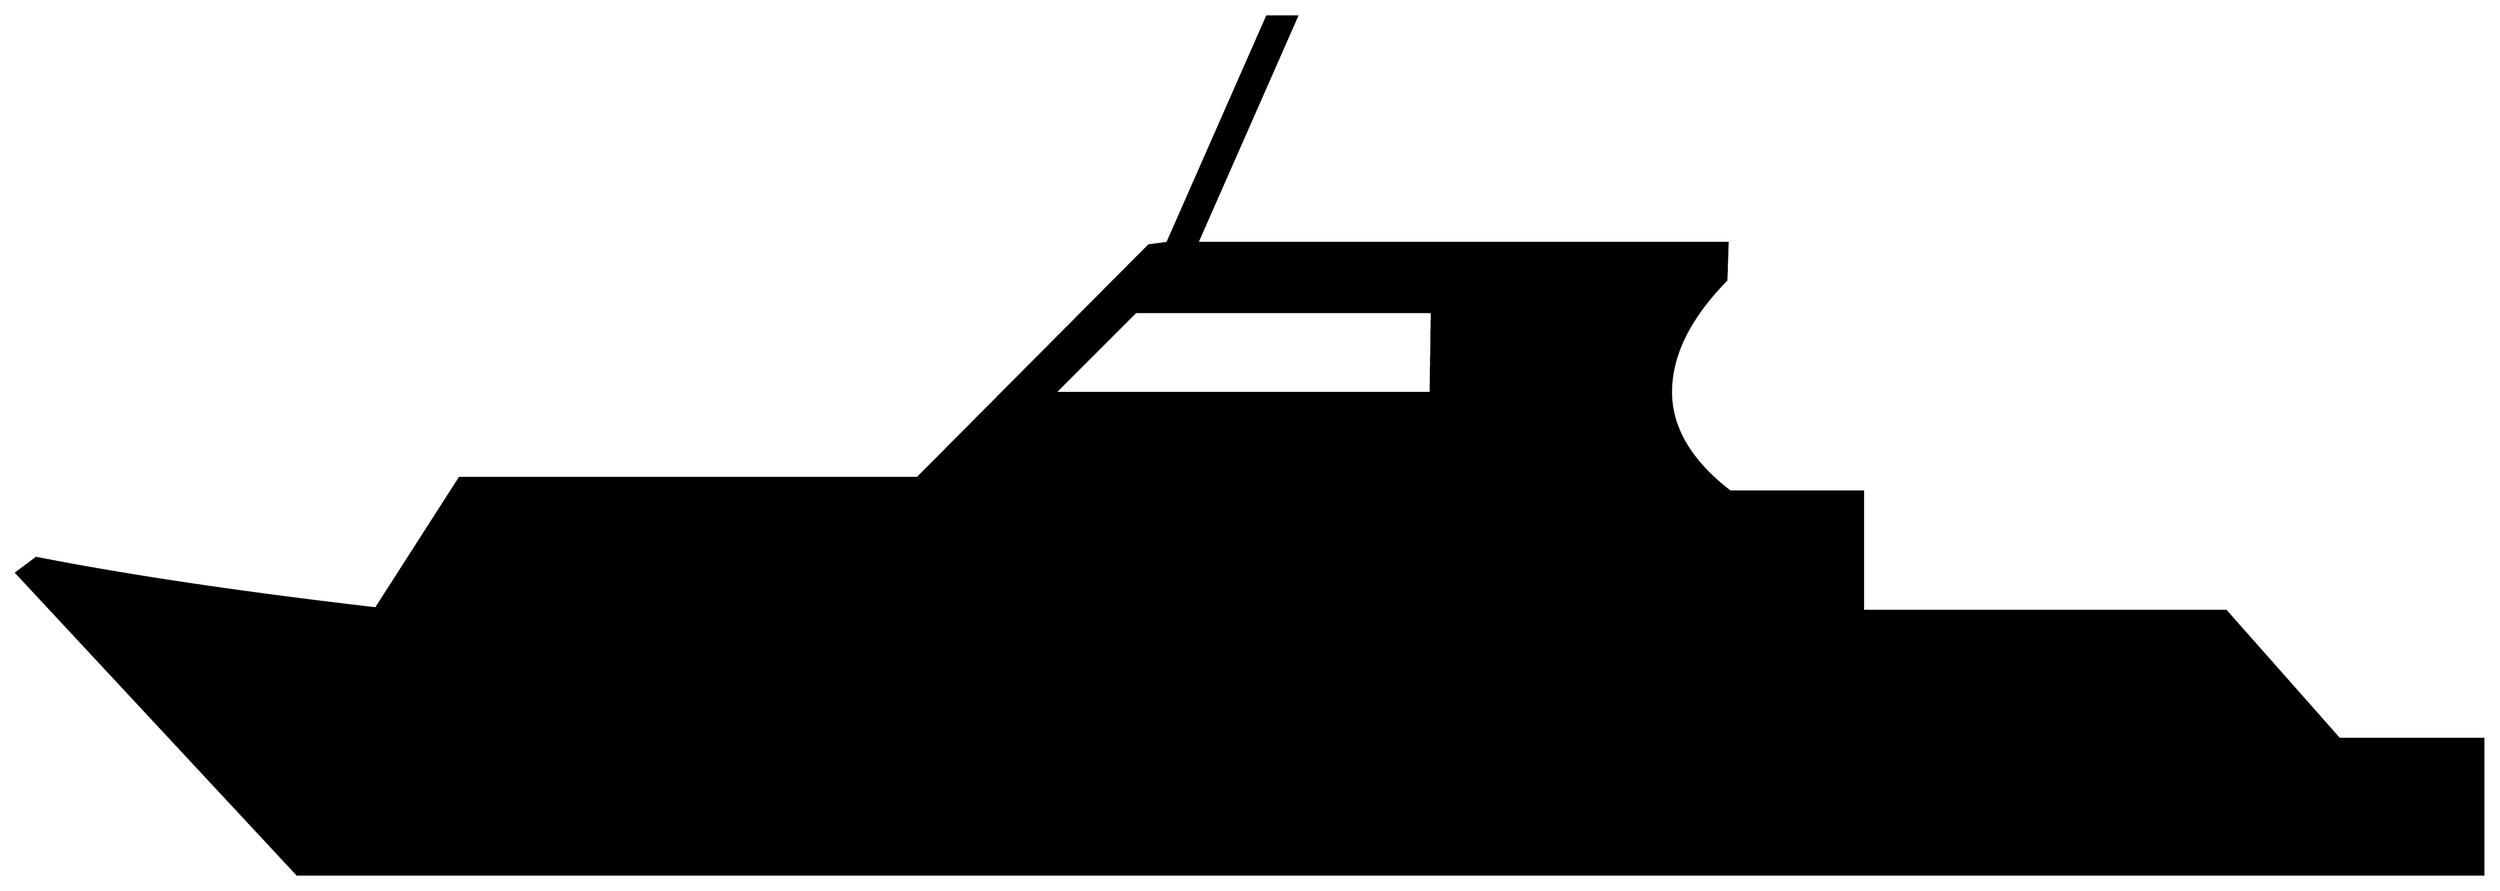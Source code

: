 


\begin{tikzpicture}[y=0.80pt, x=0.80pt, yscale=-1.0, xscale=1.0, inner sep=0pt, outer sep=0pt]
\begin{scope}[shift={(100.0,1472.0)},nonzero rule]
  \path[draw=.,fill=.,line width=1.600pt] (2026.0,0.0) --
    (250.0,0.0) -- (22.0,-245.0) -- (38.0,-257.0) .. controls
    (112.667,-242.333) and (204.667,-228.667) .. (314.0,-216.0) --
    (382.0,-322.0) -- (754.0,-322.0) -- (942.0,-511.0) --
    (957.0,-513.0) -- (1038.0,-697.0) -- (1062.0,-697.0) --
    (981.0,-513.0) -- (1412.0,-513.0) -- (1411.0,-483.0) ..
    controls (1381.0,-452.333) and (1366.0,-422.0) ..
    (1366.0,-392.0) .. controls (1366.0,-362.667) and
    (1382.0,-335.667) .. (1414.0,-311.0) -- (1522.0,-311.0) --
    (1522.0,-214.0) -- (1817.0,-214.0) -- (1909.0,-110.0) --
    (2026.0,-110.0) -- (2026.0,0.0) -- cycle(1172.0,-457.0) --
    (931.0,-457.0) -- (865.0,-391.0) -- (1171.0,-391.0) --
    (1172.0,-457.0) -- cycle;
\end{scope}

\end{tikzpicture}

